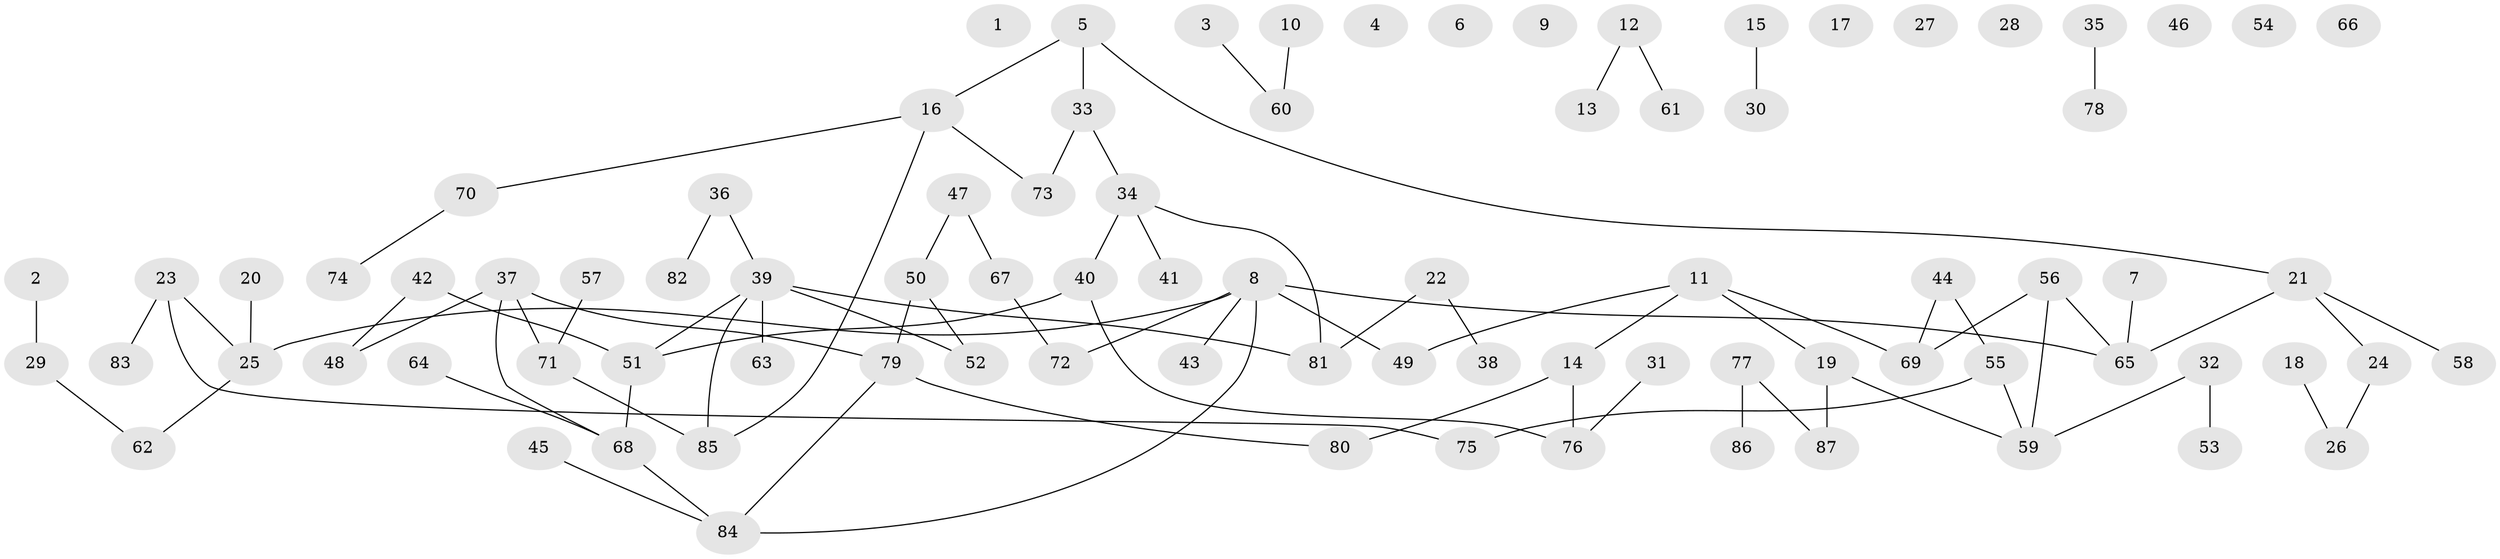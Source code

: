 // Generated by graph-tools (version 1.1) at 2025/40/03/09/25 04:40:23]
// undirected, 87 vertices, 87 edges
graph export_dot {
graph [start="1"]
  node [color=gray90,style=filled];
  1;
  2;
  3;
  4;
  5;
  6;
  7;
  8;
  9;
  10;
  11;
  12;
  13;
  14;
  15;
  16;
  17;
  18;
  19;
  20;
  21;
  22;
  23;
  24;
  25;
  26;
  27;
  28;
  29;
  30;
  31;
  32;
  33;
  34;
  35;
  36;
  37;
  38;
  39;
  40;
  41;
  42;
  43;
  44;
  45;
  46;
  47;
  48;
  49;
  50;
  51;
  52;
  53;
  54;
  55;
  56;
  57;
  58;
  59;
  60;
  61;
  62;
  63;
  64;
  65;
  66;
  67;
  68;
  69;
  70;
  71;
  72;
  73;
  74;
  75;
  76;
  77;
  78;
  79;
  80;
  81;
  82;
  83;
  84;
  85;
  86;
  87;
  2 -- 29;
  3 -- 60;
  5 -- 16;
  5 -- 21;
  5 -- 33;
  7 -- 65;
  8 -- 25;
  8 -- 43;
  8 -- 49;
  8 -- 65;
  8 -- 72;
  8 -- 84;
  10 -- 60;
  11 -- 14;
  11 -- 19;
  11 -- 49;
  11 -- 69;
  12 -- 13;
  12 -- 61;
  14 -- 76;
  14 -- 80;
  15 -- 30;
  16 -- 70;
  16 -- 73;
  16 -- 85;
  18 -- 26;
  19 -- 59;
  19 -- 87;
  20 -- 25;
  21 -- 24;
  21 -- 58;
  21 -- 65;
  22 -- 38;
  22 -- 81;
  23 -- 25;
  23 -- 75;
  23 -- 83;
  24 -- 26;
  25 -- 62;
  29 -- 62;
  31 -- 76;
  32 -- 53;
  32 -- 59;
  33 -- 34;
  33 -- 73;
  34 -- 40;
  34 -- 41;
  34 -- 81;
  35 -- 78;
  36 -- 39;
  36 -- 82;
  37 -- 48;
  37 -- 68;
  37 -- 71;
  37 -- 79;
  39 -- 51;
  39 -- 52;
  39 -- 63;
  39 -- 81;
  39 -- 85;
  40 -- 51;
  40 -- 76;
  42 -- 48;
  42 -- 51;
  44 -- 55;
  44 -- 69;
  45 -- 84;
  47 -- 50;
  47 -- 67;
  50 -- 52;
  50 -- 79;
  51 -- 68;
  55 -- 59;
  55 -- 75;
  56 -- 59;
  56 -- 65;
  56 -- 69;
  57 -- 71;
  64 -- 68;
  67 -- 72;
  68 -- 84;
  70 -- 74;
  71 -- 85;
  77 -- 86;
  77 -- 87;
  79 -- 80;
  79 -- 84;
}
